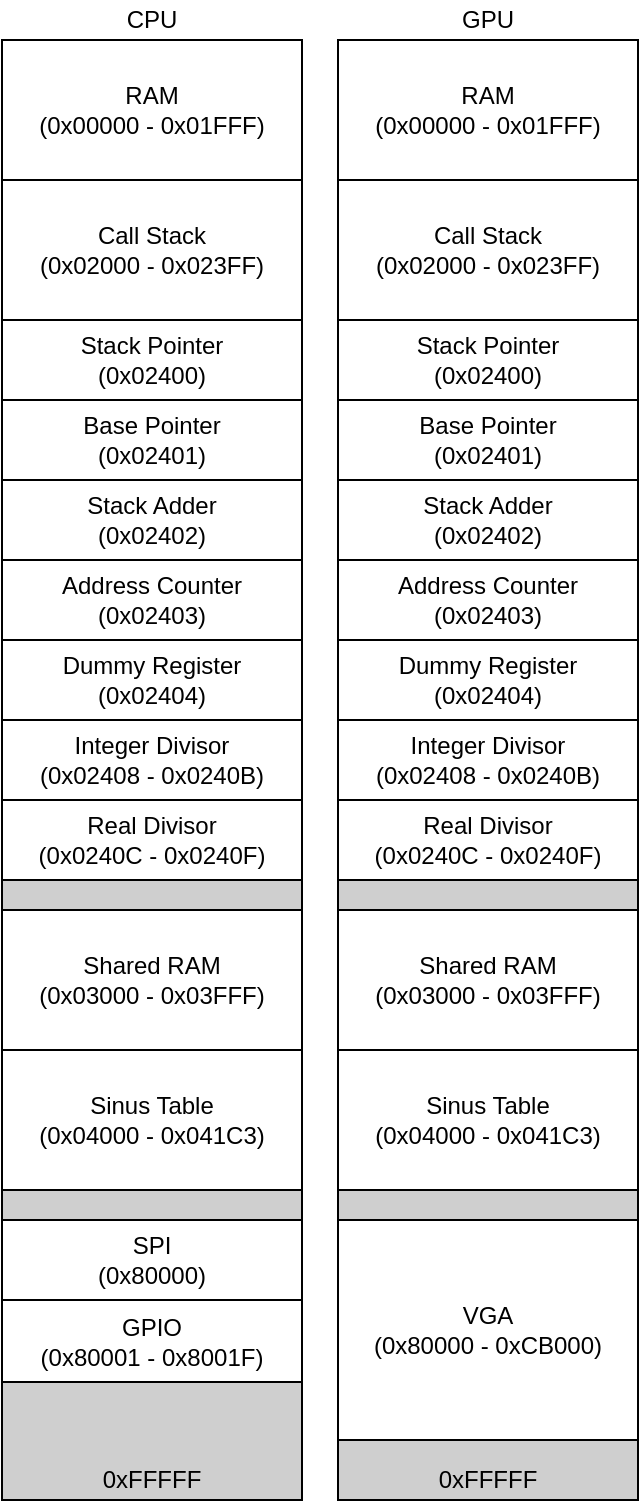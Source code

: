 <mxfile version="10.6.7" type="device"><diagram id="i5l4szSSctxalE-YHd5s" name="Page-1"><mxGraphModel dx="615" dy="421" grid="1" gridSize="10" guides="1" tooltips="1" connect="1" arrows="1" fold="1" page="1" pageScale="1" pageWidth="827" pageHeight="1169" math="0" shadow="0"><root><mxCell id="0"/><mxCell id="1" parent="0"/><mxCell id="2eQmDS1C5Hc44efhzP3_-1" value="" style="rounded=0;whiteSpace=wrap;html=1;fillColor=#CFCFCF;" parent="1" vertex="1"><mxGeometry x="80" y="100" width="150" height="730" as="geometry"/></mxCell><mxCell id="2eQmDS1C5Hc44efhzP3_-3" value="CPU" style="text;html=1;strokeColor=none;fillColor=none;align=center;verticalAlign=middle;whiteSpace=wrap;rounded=0;" parent="1" vertex="1"><mxGeometry x="80" y="80" width="150" height="20" as="geometry"/></mxCell><mxCell id="2eQmDS1C5Hc44efhzP3_-5" value="RAM&lt;br&gt;(0x00000 - 0x&lt;span&gt;01FFF)&lt;/span&gt;" style="rounded=0;whiteSpace=wrap;html=1;" parent="1" vertex="1"><mxGeometry x="80" y="100" width="150" height="70" as="geometry"/></mxCell><mxCell id="2eQmDS1C5Hc44efhzP3_-6" value="Call Stack&lt;br&gt;(0x02000 - 0x&lt;span&gt;023FF)&lt;/span&gt;" style="rounded=0;whiteSpace=wrap;html=1;" parent="1" vertex="1"><mxGeometry x="80" y="170" width="150" height="70" as="geometry"/></mxCell><mxCell id="2eQmDS1C5Hc44efhzP3_-7" value="Stack Pointer&lt;br&gt;(0x02400&lt;span&gt;)&lt;/span&gt;" style="rounded=0;whiteSpace=wrap;html=1;" parent="1" vertex="1"><mxGeometry x="80" y="240" width="150" height="40" as="geometry"/></mxCell><mxCell id="2eQmDS1C5Hc44efhzP3_-8" value="Base Pointer&lt;br&gt;(0x02401&lt;span&gt;)&lt;/span&gt;" style="rounded=0;whiteSpace=wrap;html=1;" parent="1" vertex="1"><mxGeometry x="80" y="280" width="150" height="40" as="geometry"/></mxCell><mxCell id="2eQmDS1C5Hc44efhzP3_-9" value="Stack Adder&lt;br&gt;(0x02402&lt;span&gt;)&lt;/span&gt;" style="rounded=0;whiteSpace=wrap;html=1;" parent="1" vertex="1"><mxGeometry x="80" y="320" width="150" height="40" as="geometry"/></mxCell><mxCell id="2eQmDS1C5Hc44efhzP3_-10" value="Address Counter&lt;br&gt;(0x02403&lt;span&gt;)&lt;/span&gt;" style="rounded=0;whiteSpace=wrap;html=1;" parent="1" vertex="1"><mxGeometry x="80" y="360" width="150" height="40" as="geometry"/></mxCell><mxCell id="2eQmDS1C5Hc44efhzP3_-11" value="Dummy Register&lt;br&gt;(0x02404&lt;span&gt;)&lt;/span&gt;" style="rounded=0;whiteSpace=wrap;html=1;" parent="1" vertex="1"><mxGeometry x="80" y="400" width="150" height="40" as="geometry"/></mxCell><mxCell id="2eQmDS1C5Hc44efhzP3_-12" value="Shared RAM&lt;br&gt;(0x03000 - 0x&lt;span&gt;03FFF)&lt;/span&gt;" style="rounded=0;whiteSpace=wrap;html=1;" parent="1" vertex="1"><mxGeometry x="80" y="535" width="150" height="70" as="geometry"/></mxCell><mxCell id="2eQmDS1C5Hc44efhzP3_-13" value="Sinus Table&lt;br&gt;(0x04000 - 0x&lt;span&gt;041C3)&lt;/span&gt;" style="rounded=0;whiteSpace=wrap;html=1;" parent="1" vertex="1"><mxGeometry x="80" y="605" width="150" height="70" as="geometry"/></mxCell><mxCell id="2eQmDS1C5Hc44efhzP3_-14" value="Integer Divisor&lt;br&gt;(0x02408 - 0x0240B)&lt;br&gt;" style="rounded=0;whiteSpace=wrap;html=1;" parent="1" vertex="1"><mxGeometry x="80" y="440" width="150" height="40" as="geometry"/></mxCell><mxCell id="QZMtRQRoPdgMlLa-G39J-1" value="Real Divisor&lt;br&gt;(0x0240C - 0x0240F)&lt;br&gt;" style="rounded=0;whiteSpace=wrap;html=1;" vertex="1" parent="1"><mxGeometry x="80" y="480" width="150" height="40" as="geometry"/></mxCell><mxCell id="QZMtRQRoPdgMlLa-G39J-2" value="GPIO&lt;br&gt;(0x80001 - 0x&lt;span&gt;8001F)&lt;/span&gt;" style="rounded=0;whiteSpace=wrap;html=1;" vertex="1" parent="1"><mxGeometry x="80" y="730" width="150" height="41" as="geometry"/></mxCell><mxCell id="QZMtRQRoPdgMlLa-G39J-3" value="SPI&lt;br&gt;(0x80000&lt;span&gt;)&lt;/span&gt;" style="rounded=0;whiteSpace=wrap;html=1;" vertex="1" parent="1"><mxGeometry x="80" y="690" width="150" height="40" as="geometry"/></mxCell><mxCell id="QZMtRQRoPdgMlLa-G39J-4" value="0xFFFFF" style="text;html=1;strokeColor=none;fillColor=none;align=center;verticalAlign=middle;whiteSpace=wrap;rounded=0;fontColor=#000000;" vertex="1" parent="1"><mxGeometry x="80" y="810" width="150" height="20" as="geometry"/></mxCell><mxCell id="QZMtRQRoPdgMlLa-G39J-5" value="" style="rounded=0;whiteSpace=wrap;html=1;fillColor=#CFCFCF;" vertex="1" parent="1"><mxGeometry x="248" y="100" width="150" height="730" as="geometry"/></mxCell><mxCell id="QZMtRQRoPdgMlLa-G39J-6" value="GPU" style="text;html=1;strokeColor=none;fillColor=none;align=center;verticalAlign=middle;whiteSpace=wrap;rounded=0;" vertex="1" parent="1"><mxGeometry x="248" y="80" width="150" height="20" as="geometry"/></mxCell><mxCell id="QZMtRQRoPdgMlLa-G39J-7" value="RAM&lt;br&gt;(0x00000 - 0x&lt;span&gt;01FFF)&lt;/span&gt;" style="rounded=0;whiteSpace=wrap;html=1;" vertex="1" parent="1"><mxGeometry x="248" y="100" width="150" height="70" as="geometry"/></mxCell><mxCell id="QZMtRQRoPdgMlLa-G39J-8" value="Call Stack&lt;br&gt;(0x02000 - 0x&lt;span&gt;023FF)&lt;/span&gt;" style="rounded=0;whiteSpace=wrap;html=1;" vertex="1" parent="1"><mxGeometry x="248" y="170" width="150" height="70" as="geometry"/></mxCell><mxCell id="QZMtRQRoPdgMlLa-G39J-9" value="Stack Pointer&lt;br&gt;(0x02400&lt;span&gt;)&lt;/span&gt;" style="rounded=0;whiteSpace=wrap;html=1;" vertex="1" parent="1"><mxGeometry x="248" y="240" width="150" height="40" as="geometry"/></mxCell><mxCell id="QZMtRQRoPdgMlLa-G39J-10" value="Base Pointer&lt;br&gt;(0x02401&lt;span&gt;)&lt;/span&gt;" style="rounded=0;whiteSpace=wrap;html=1;" vertex="1" parent="1"><mxGeometry x="248" y="280" width="150" height="40" as="geometry"/></mxCell><mxCell id="QZMtRQRoPdgMlLa-G39J-11" value="Stack Adder&lt;br&gt;(0x02402&lt;span&gt;)&lt;/span&gt;" style="rounded=0;whiteSpace=wrap;html=1;" vertex="1" parent="1"><mxGeometry x="248" y="320" width="150" height="40" as="geometry"/></mxCell><mxCell id="QZMtRQRoPdgMlLa-G39J-12" value="Address Counter&lt;br&gt;(0x02403&lt;span&gt;)&lt;/span&gt;" style="rounded=0;whiteSpace=wrap;html=1;" vertex="1" parent="1"><mxGeometry x="248" y="360" width="150" height="40" as="geometry"/></mxCell><mxCell id="QZMtRQRoPdgMlLa-G39J-13" value="Dummy Register&lt;br&gt;(0x02404&lt;span&gt;)&lt;/span&gt;" style="rounded=0;whiteSpace=wrap;html=1;" vertex="1" parent="1"><mxGeometry x="248" y="400" width="150" height="40" as="geometry"/></mxCell><mxCell id="QZMtRQRoPdgMlLa-G39J-14" value="Shared RAM&lt;br&gt;(0x03000 - 0x&lt;span&gt;03FFF)&lt;/span&gt;" style="rounded=0;whiteSpace=wrap;html=1;" vertex="1" parent="1"><mxGeometry x="248" y="535" width="150" height="70" as="geometry"/></mxCell><mxCell id="QZMtRQRoPdgMlLa-G39J-15" value="Sinus Table&lt;br&gt;(0x04000 - 0x&lt;span&gt;041C3)&lt;/span&gt;" style="rounded=0;whiteSpace=wrap;html=1;" vertex="1" parent="1"><mxGeometry x="248" y="605" width="150" height="70" as="geometry"/></mxCell><mxCell id="QZMtRQRoPdgMlLa-G39J-16" value="Integer Divisor&lt;br&gt;(0x02408 - 0x0240B)&lt;br&gt;" style="rounded=0;whiteSpace=wrap;html=1;" vertex="1" parent="1"><mxGeometry x="248" y="440" width="150" height="40" as="geometry"/></mxCell><mxCell id="QZMtRQRoPdgMlLa-G39J-17" value="Real Divisor&lt;br&gt;(0x0240C - 0x0240F)&lt;br&gt;" style="rounded=0;whiteSpace=wrap;html=1;" vertex="1" parent="1"><mxGeometry x="248" y="480" width="150" height="40" as="geometry"/></mxCell><mxCell id="QZMtRQRoPdgMlLa-G39J-18" value="VGA&lt;br&gt;(0x80000 - 0xCB000&lt;span&gt;)&lt;/span&gt;" style="rounded=0;whiteSpace=wrap;html=1;" vertex="1" parent="1"><mxGeometry x="248" y="690" width="150" height="110" as="geometry"/></mxCell><mxCell id="QZMtRQRoPdgMlLa-G39J-20" value="0xFFFFF" style="text;html=1;strokeColor=none;fillColor=none;align=center;verticalAlign=middle;whiteSpace=wrap;rounded=0;fontColor=#000000;" vertex="1" parent="1"><mxGeometry x="248" y="810" width="150" height="20" as="geometry"/></mxCell></root></mxGraphModel></diagram></mxfile>